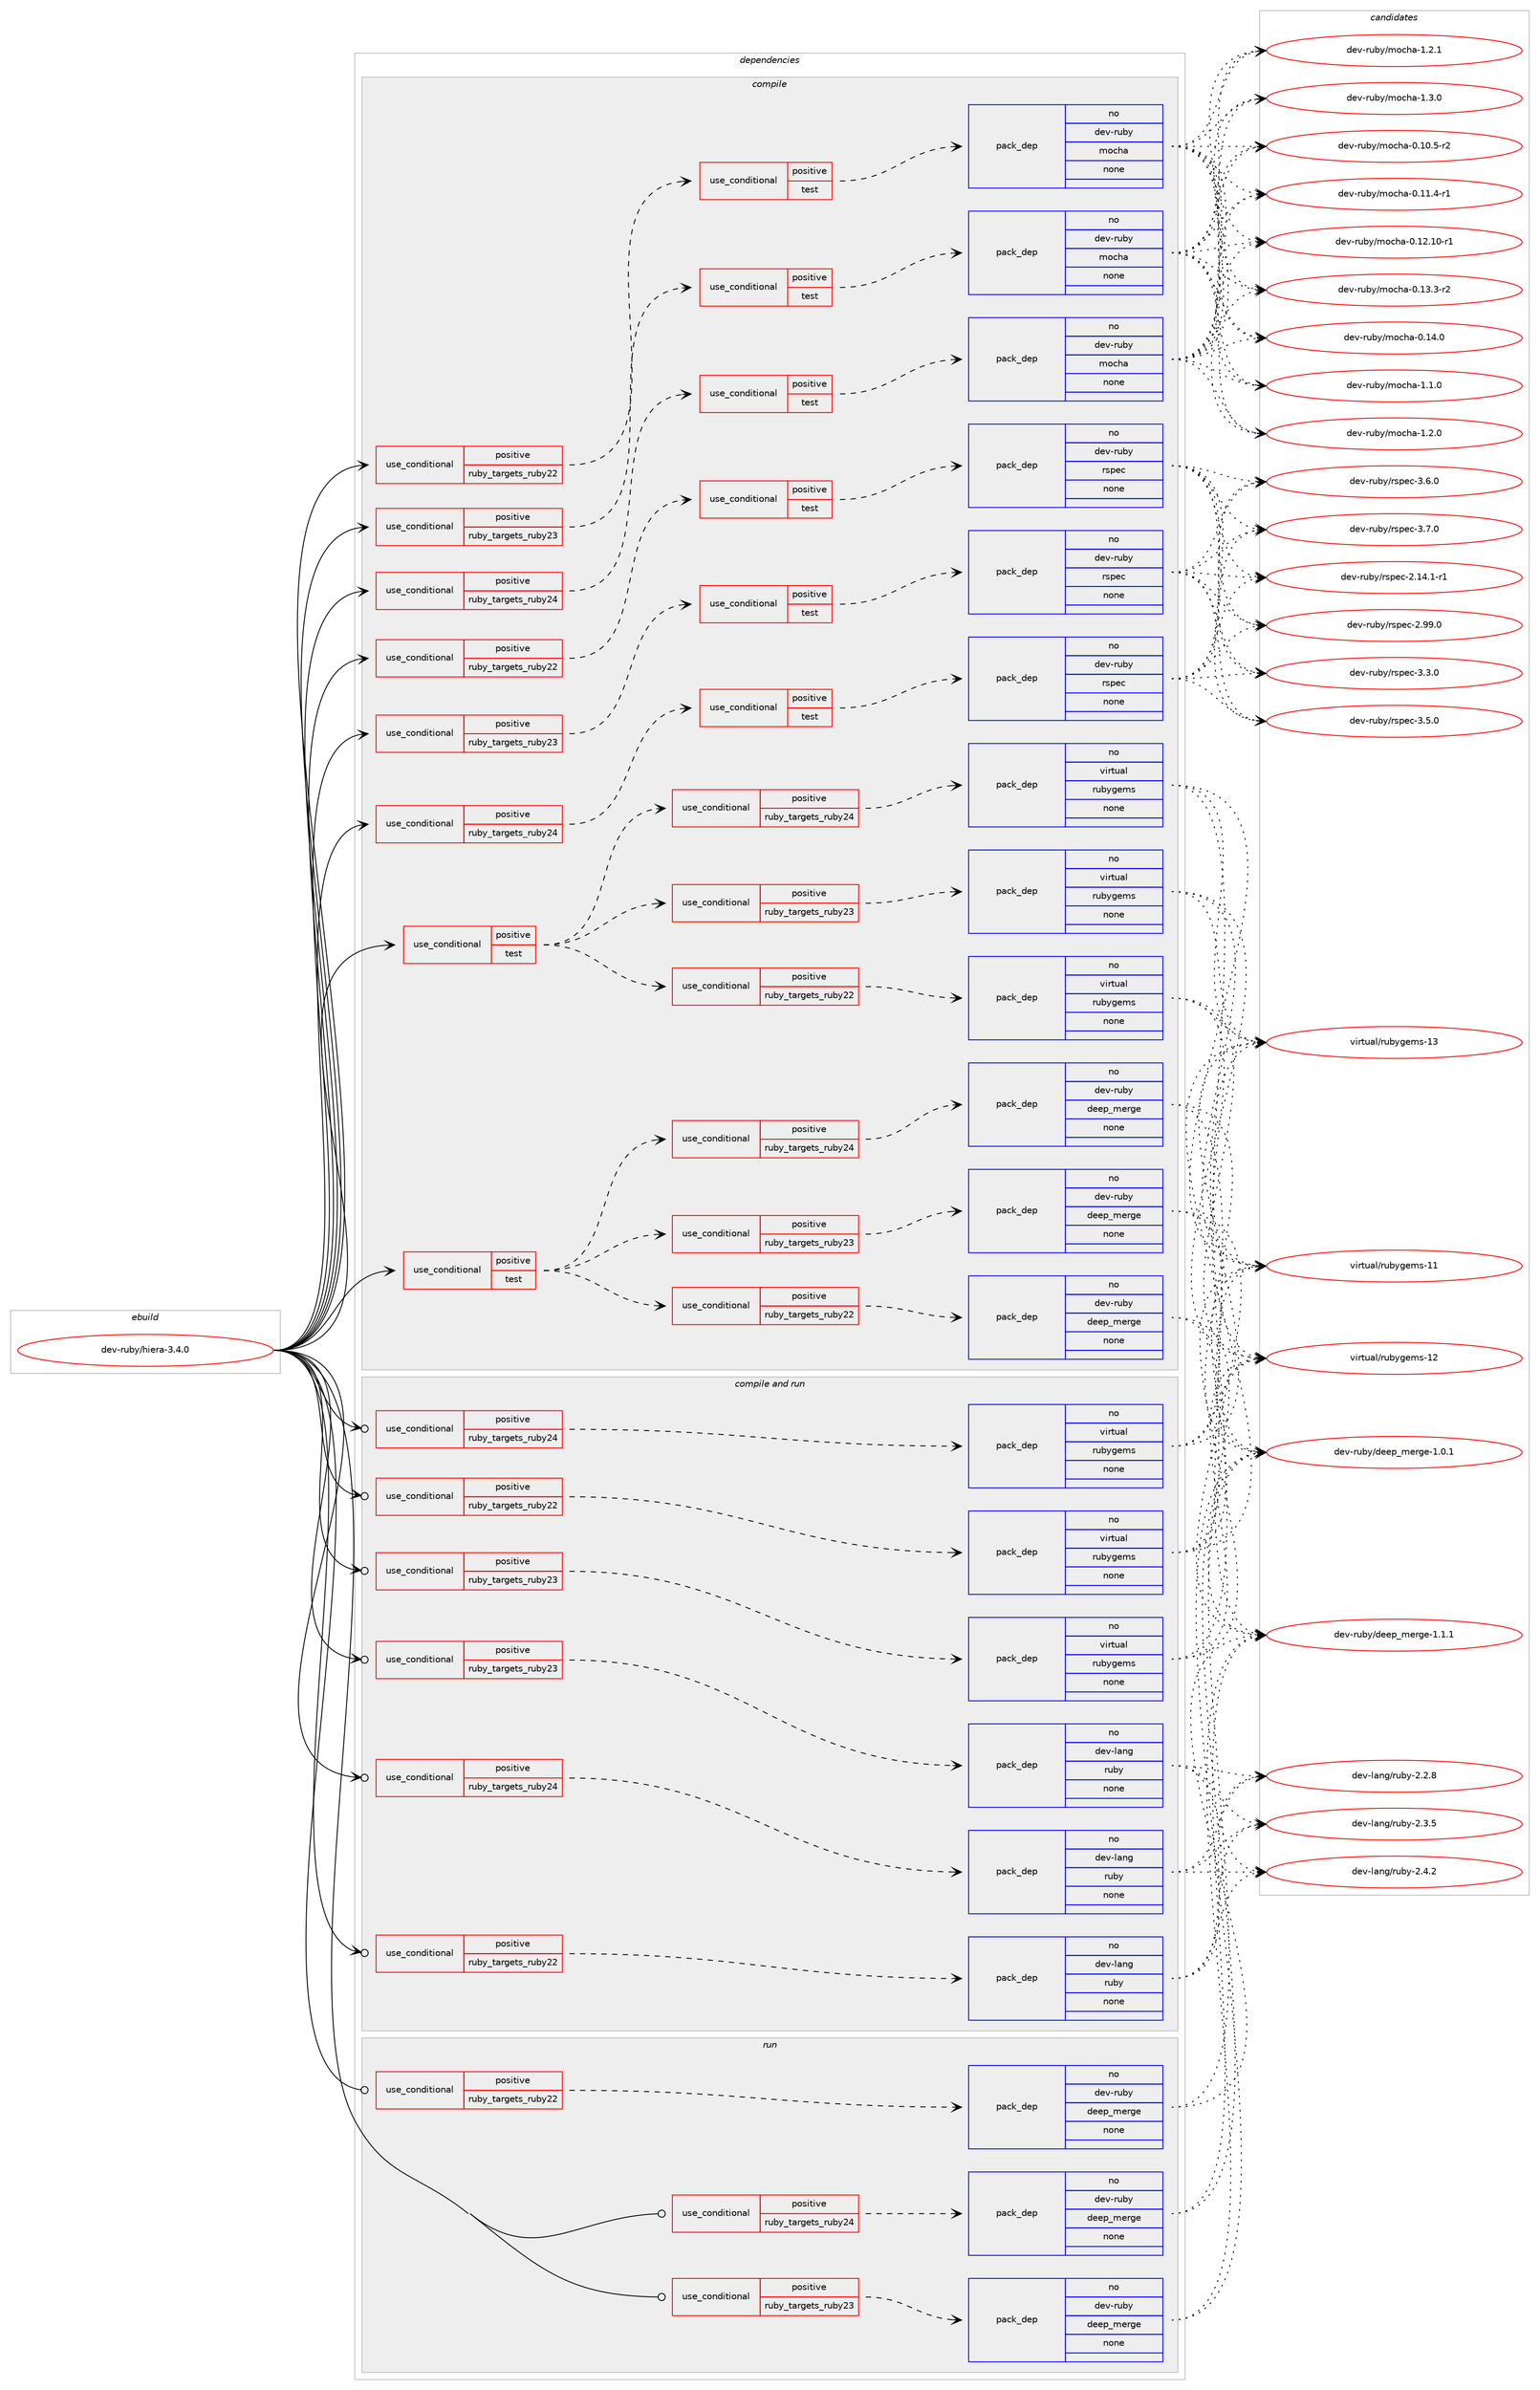 digraph prolog {

# *************
# Graph options
# *************

newrank=true;
concentrate=true;
compound=true;
graph [rankdir=LR,fontname=Helvetica,fontsize=10,ranksep=1.5];#, ranksep=2.5, nodesep=0.2];
edge  [arrowhead=vee];
node  [fontname=Helvetica,fontsize=10];

# **********
# The ebuild
# **********

subgraph cluster_leftcol {
color=gray;
rank=same;
label=<<i>ebuild</i>>;
id [label="dev-ruby/hiera-3.4.0", color=red, width=4, href="../dev-ruby/hiera-3.4.0.svg"];
}

# ****************
# The dependencies
# ****************

subgraph cluster_midcol {
color=gray;
label=<<i>dependencies</i>>;
subgraph cluster_compile {
fillcolor="#eeeeee";
style=filled;
label=<<i>compile</i>>;
subgraph cond58480 {
dependency241490 [label=<<TABLE BORDER="0" CELLBORDER="1" CELLSPACING="0" CELLPADDING="4"><TR><TD ROWSPAN="3" CELLPADDING="10">use_conditional</TD></TR><TR><TD>positive</TD></TR><TR><TD>ruby_targets_ruby22</TD></TR></TABLE>>, shape=none, color=red];
subgraph cond58481 {
dependency241491 [label=<<TABLE BORDER="0" CELLBORDER="1" CELLSPACING="0" CELLPADDING="4"><TR><TD ROWSPAN="3" CELLPADDING="10">use_conditional</TD></TR><TR><TD>positive</TD></TR><TR><TD>test</TD></TR></TABLE>>, shape=none, color=red];
subgraph pack178933 {
dependency241492 [label=<<TABLE BORDER="0" CELLBORDER="1" CELLSPACING="0" CELLPADDING="4" WIDTH="220"><TR><TD ROWSPAN="6" CELLPADDING="30">pack_dep</TD></TR><TR><TD WIDTH="110">no</TD></TR><TR><TD>dev-ruby</TD></TR><TR><TD>mocha</TD></TR><TR><TD>none</TD></TR><TR><TD></TD></TR></TABLE>>, shape=none, color=blue];
}
dependency241491:e -> dependency241492:w [weight=20,style="dashed",arrowhead="vee"];
}
dependency241490:e -> dependency241491:w [weight=20,style="dashed",arrowhead="vee"];
}
id:e -> dependency241490:w [weight=20,style="solid",arrowhead="vee"];
subgraph cond58482 {
dependency241493 [label=<<TABLE BORDER="0" CELLBORDER="1" CELLSPACING="0" CELLPADDING="4"><TR><TD ROWSPAN="3" CELLPADDING="10">use_conditional</TD></TR><TR><TD>positive</TD></TR><TR><TD>ruby_targets_ruby22</TD></TR></TABLE>>, shape=none, color=red];
subgraph cond58483 {
dependency241494 [label=<<TABLE BORDER="0" CELLBORDER="1" CELLSPACING="0" CELLPADDING="4"><TR><TD ROWSPAN="3" CELLPADDING="10">use_conditional</TD></TR><TR><TD>positive</TD></TR><TR><TD>test</TD></TR></TABLE>>, shape=none, color=red];
subgraph pack178934 {
dependency241495 [label=<<TABLE BORDER="0" CELLBORDER="1" CELLSPACING="0" CELLPADDING="4" WIDTH="220"><TR><TD ROWSPAN="6" CELLPADDING="30">pack_dep</TD></TR><TR><TD WIDTH="110">no</TD></TR><TR><TD>dev-ruby</TD></TR><TR><TD>rspec</TD></TR><TR><TD>none</TD></TR><TR><TD></TD></TR></TABLE>>, shape=none, color=blue];
}
dependency241494:e -> dependency241495:w [weight=20,style="dashed",arrowhead="vee"];
}
dependency241493:e -> dependency241494:w [weight=20,style="dashed",arrowhead="vee"];
}
id:e -> dependency241493:w [weight=20,style="solid",arrowhead="vee"];
subgraph cond58484 {
dependency241496 [label=<<TABLE BORDER="0" CELLBORDER="1" CELLSPACING="0" CELLPADDING="4"><TR><TD ROWSPAN="3" CELLPADDING="10">use_conditional</TD></TR><TR><TD>positive</TD></TR><TR><TD>ruby_targets_ruby23</TD></TR></TABLE>>, shape=none, color=red];
subgraph cond58485 {
dependency241497 [label=<<TABLE BORDER="0" CELLBORDER="1" CELLSPACING="0" CELLPADDING="4"><TR><TD ROWSPAN="3" CELLPADDING="10">use_conditional</TD></TR><TR><TD>positive</TD></TR><TR><TD>test</TD></TR></TABLE>>, shape=none, color=red];
subgraph pack178935 {
dependency241498 [label=<<TABLE BORDER="0" CELLBORDER="1" CELLSPACING="0" CELLPADDING="4" WIDTH="220"><TR><TD ROWSPAN="6" CELLPADDING="30">pack_dep</TD></TR><TR><TD WIDTH="110">no</TD></TR><TR><TD>dev-ruby</TD></TR><TR><TD>mocha</TD></TR><TR><TD>none</TD></TR><TR><TD></TD></TR></TABLE>>, shape=none, color=blue];
}
dependency241497:e -> dependency241498:w [weight=20,style="dashed",arrowhead="vee"];
}
dependency241496:e -> dependency241497:w [weight=20,style="dashed",arrowhead="vee"];
}
id:e -> dependency241496:w [weight=20,style="solid",arrowhead="vee"];
subgraph cond58486 {
dependency241499 [label=<<TABLE BORDER="0" CELLBORDER="1" CELLSPACING="0" CELLPADDING="4"><TR><TD ROWSPAN="3" CELLPADDING="10">use_conditional</TD></TR><TR><TD>positive</TD></TR><TR><TD>ruby_targets_ruby23</TD></TR></TABLE>>, shape=none, color=red];
subgraph cond58487 {
dependency241500 [label=<<TABLE BORDER="0" CELLBORDER="1" CELLSPACING="0" CELLPADDING="4"><TR><TD ROWSPAN="3" CELLPADDING="10">use_conditional</TD></TR><TR><TD>positive</TD></TR><TR><TD>test</TD></TR></TABLE>>, shape=none, color=red];
subgraph pack178936 {
dependency241501 [label=<<TABLE BORDER="0" CELLBORDER="1" CELLSPACING="0" CELLPADDING="4" WIDTH="220"><TR><TD ROWSPAN="6" CELLPADDING="30">pack_dep</TD></TR><TR><TD WIDTH="110">no</TD></TR><TR><TD>dev-ruby</TD></TR><TR><TD>rspec</TD></TR><TR><TD>none</TD></TR><TR><TD></TD></TR></TABLE>>, shape=none, color=blue];
}
dependency241500:e -> dependency241501:w [weight=20,style="dashed",arrowhead="vee"];
}
dependency241499:e -> dependency241500:w [weight=20,style="dashed",arrowhead="vee"];
}
id:e -> dependency241499:w [weight=20,style="solid",arrowhead="vee"];
subgraph cond58488 {
dependency241502 [label=<<TABLE BORDER="0" CELLBORDER="1" CELLSPACING="0" CELLPADDING="4"><TR><TD ROWSPAN="3" CELLPADDING="10">use_conditional</TD></TR><TR><TD>positive</TD></TR><TR><TD>ruby_targets_ruby24</TD></TR></TABLE>>, shape=none, color=red];
subgraph cond58489 {
dependency241503 [label=<<TABLE BORDER="0" CELLBORDER="1" CELLSPACING="0" CELLPADDING="4"><TR><TD ROWSPAN="3" CELLPADDING="10">use_conditional</TD></TR><TR><TD>positive</TD></TR><TR><TD>test</TD></TR></TABLE>>, shape=none, color=red];
subgraph pack178937 {
dependency241504 [label=<<TABLE BORDER="0" CELLBORDER="1" CELLSPACING="0" CELLPADDING="4" WIDTH="220"><TR><TD ROWSPAN="6" CELLPADDING="30">pack_dep</TD></TR><TR><TD WIDTH="110">no</TD></TR><TR><TD>dev-ruby</TD></TR><TR><TD>mocha</TD></TR><TR><TD>none</TD></TR><TR><TD></TD></TR></TABLE>>, shape=none, color=blue];
}
dependency241503:e -> dependency241504:w [weight=20,style="dashed",arrowhead="vee"];
}
dependency241502:e -> dependency241503:w [weight=20,style="dashed",arrowhead="vee"];
}
id:e -> dependency241502:w [weight=20,style="solid",arrowhead="vee"];
subgraph cond58490 {
dependency241505 [label=<<TABLE BORDER="0" CELLBORDER="1" CELLSPACING="0" CELLPADDING="4"><TR><TD ROWSPAN="3" CELLPADDING="10">use_conditional</TD></TR><TR><TD>positive</TD></TR><TR><TD>ruby_targets_ruby24</TD></TR></TABLE>>, shape=none, color=red];
subgraph cond58491 {
dependency241506 [label=<<TABLE BORDER="0" CELLBORDER="1" CELLSPACING="0" CELLPADDING="4"><TR><TD ROWSPAN="3" CELLPADDING="10">use_conditional</TD></TR><TR><TD>positive</TD></TR><TR><TD>test</TD></TR></TABLE>>, shape=none, color=red];
subgraph pack178938 {
dependency241507 [label=<<TABLE BORDER="0" CELLBORDER="1" CELLSPACING="0" CELLPADDING="4" WIDTH="220"><TR><TD ROWSPAN="6" CELLPADDING="30">pack_dep</TD></TR><TR><TD WIDTH="110">no</TD></TR><TR><TD>dev-ruby</TD></TR><TR><TD>rspec</TD></TR><TR><TD>none</TD></TR><TR><TD></TD></TR></TABLE>>, shape=none, color=blue];
}
dependency241506:e -> dependency241507:w [weight=20,style="dashed",arrowhead="vee"];
}
dependency241505:e -> dependency241506:w [weight=20,style="dashed",arrowhead="vee"];
}
id:e -> dependency241505:w [weight=20,style="solid",arrowhead="vee"];
subgraph cond58492 {
dependency241508 [label=<<TABLE BORDER="0" CELLBORDER="1" CELLSPACING="0" CELLPADDING="4"><TR><TD ROWSPAN="3" CELLPADDING="10">use_conditional</TD></TR><TR><TD>positive</TD></TR><TR><TD>test</TD></TR></TABLE>>, shape=none, color=red];
subgraph cond58493 {
dependency241509 [label=<<TABLE BORDER="0" CELLBORDER="1" CELLSPACING="0" CELLPADDING="4"><TR><TD ROWSPAN="3" CELLPADDING="10">use_conditional</TD></TR><TR><TD>positive</TD></TR><TR><TD>ruby_targets_ruby22</TD></TR></TABLE>>, shape=none, color=red];
subgraph pack178939 {
dependency241510 [label=<<TABLE BORDER="0" CELLBORDER="1" CELLSPACING="0" CELLPADDING="4" WIDTH="220"><TR><TD ROWSPAN="6" CELLPADDING="30">pack_dep</TD></TR><TR><TD WIDTH="110">no</TD></TR><TR><TD>dev-ruby</TD></TR><TR><TD>deep_merge</TD></TR><TR><TD>none</TD></TR><TR><TD></TD></TR></TABLE>>, shape=none, color=blue];
}
dependency241509:e -> dependency241510:w [weight=20,style="dashed",arrowhead="vee"];
}
dependency241508:e -> dependency241509:w [weight=20,style="dashed",arrowhead="vee"];
subgraph cond58494 {
dependency241511 [label=<<TABLE BORDER="0" CELLBORDER="1" CELLSPACING="0" CELLPADDING="4"><TR><TD ROWSPAN="3" CELLPADDING="10">use_conditional</TD></TR><TR><TD>positive</TD></TR><TR><TD>ruby_targets_ruby23</TD></TR></TABLE>>, shape=none, color=red];
subgraph pack178940 {
dependency241512 [label=<<TABLE BORDER="0" CELLBORDER="1" CELLSPACING="0" CELLPADDING="4" WIDTH="220"><TR><TD ROWSPAN="6" CELLPADDING="30">pack_dep</TD></TR><TR><TD WIDTH="110">no</TD></TR><TR><TD>dev-ruby</TD></TR><TR><TD>deep_merge</TD></TR><TR><TD>none</TD></TR><TR><TD></TD></TR></TABLE>>, shape=none, color=blue];
}
dependency241511:e -> dependency241512:w [weight=20,style="dashed",arrowhead="vee"];
}
dependency241508:e -> dependency241511:w [weight=20,style="dashed",arrowhead="vee"];
subgraph cond58495 {
dependency241513 [label=<<TABLE BORDER="0" CELLBORDER="1" CELLSPACING="0" CELLPADDING="4"><TR><TD ROWSPAN="3" CELLPADDING="10">use_conditional</TD></TR><TR><TD>positive</TD></TR><TR><TD>ruby_targets_ruby24</TD></TR></TABLE>>, shape=none, color=red];
subgraph pack178941 {
dependency241514 [label=<<TABLE BORDER="0" CELLBORDER="1" CELLSPACING="0" CELLPADDING="4" WIDTH="220"><TR><TD ROWSPAN="6" CELLPADDING="30">pack_dep</TD></TR><TR><TD WIDTH="110">no</TD></TR><TR><TD>dev-ruby</TD></TR><TR><TD>deep_merge</TD></TR><TR><TD>none</TD></TR><TR><TD></TD></TR></TABLE>>, shape=none, color=blue];
}
dependency241513:e -> dependency241514:w [weight=20,style="dashed",arrowhead="vee"];
}
dependency241508:e -> dependency241513:w [weight=20,style="dashed",arrowhead="vee"];
}
id:e -> dependency241508:w [weight=20,style="solid",arrowhead="vee"];
subgraph cond58496 {
dependency241515 [label=<<TABLE BORDER="0" CELLBORDER="1" CELLSPACING="0" CELLPADDING="4"><TR><TD ROWSPAN="3" CELLPADDING="10">use_conditional</TD></TR><TR><TD>positive</TD></TR><TR><TD>test</TD></TR></TABLE>>, shape=none, color=red];
subgraph cond58497 {
dependency241516 [label=<<TABLE BORDER="0" CELLBORDER="1" CELLSPACING="0" CELLPADDING="4"><TR><TD ROWSPAN="3" CELLPADDING="10">use_conditional</TD></TR><TR><TD>positive</TD></TR><TR><TD>ruby_targets_ruby22</TD></TR></TABLE>>, shape=none, color=red];
subgraph pack178942 {
dependency241517 [label=<<TABLE BORDER="0" CELLBORDER="1" CELLSPACING="0" CELLPADDING="4" WIDTH="220"><TR><TD ROWSPAN="6" CELLPADDING="30">pack_dep</TD></TR><TR><TD WIDTH="110">no</TD></TR><TR><TD>virtual</TD></TR><TR><TD>rubygems</TD></TR><TR><TD>none</TD></TR><TR><TD></TD></TR></TABLE>>, shape=none, color=blue];
}
dependency241516:e -> dependency241517:w [weight=20,style="dashed",arrowhead="vee"];
}
dependency241515:e -> dependency241516:w [weight=20,style="dashed",arrowhead="vee"];
subgraph cond58498 {
dependency241518 [label=<<TABLE BORDER="0" CELLBORDER="1" CELLSPACING="0" CELLPADDING="4"><TR><TD ROWSPAN="3" CELLPADDING="10">use_conditional</TD></TR><TR><TD>positive</TD></TR><TR><TD>ruby_targets_ruby23</TD></TR></TABLE>>, shape=none, color=red];
subgraph pack178943 {
dependency241519 [label=<<TABLE BORDER="0" CELLBORDER="1" CELLSPACING="0" CELLPADDING="4" WIDTH="220"><TR><TD ROWSPAN="6" CELLPADDING="30">pack_dep</TD></TR><TR><TD WIDTH="110">no</TD></TR><TR><TD>virtual</TD></TR><TR><TD>rubygems</TD></TR><TR><TD>none</TD></TR><TR><TD></TD></TR></TABLE>>, shape=none, color=blue];
}
dependency241518:e -> dependency241519:w [weight=20,style="dashed",arrowhead="vee"];
}
dependency241515:e -> dependency241518:w [weight=20,style="dashed",arrowhead="vee"];
subgraph cond58499 {
dependency241520 [label=<<TABLE BORDER="0" CELLBORDER="1" CELLSPACING="0" CELLPADDING="4"><TR><TD ROWSPAN="3" CELLPADDING="10">use_conditional</TD></TR><TR><TD>positive</TD></TR><TR><TD>ruby_targets_ruby24</TD></TR></TABLE>>, shape=none, color=red];
subgraph pack178944 {
dependency241521 [label=<<TABLE BORDER="0" CELLBORDER="1" CELLSPACING="0" CELLPADDING="4" WIDTH="220"><TR><TD ROWSPAN="6" CELLPADDING="30">pack_dep</TD></TR><TR><TD WIDTH="110">no</TD></TR><TR><TD>virtual</TD></TR><TR><TD>rubygems</TD></TR><TR><TD>none</TD></TR><TR><TD></TD></TR></TABLE>>, shape=none, color=blue];
}
dependency241520:e -> dependency241521:w [weight=20,style="dashed",arrowhead="vee"];
}
dependency241515:e -> dependency241520:w [weight=20,style="dashed",arrowhead="vee"];
}
id:e -> dependency241515:w [weight=20,style="solid",arrowhead="vee"];
}
subgraph cluster_compileandrun {
fillcolor="#eeeeee";
style=filled;
label=<<i>compile and run</i>>;
subgraph cond58500 {
dependency241522 [label=<<TABLE BORDER="0" CELLBORDER="1" CELLSPACING="0" CELLPADDING="4"><TR><TD ROWSPAN="3" CELLPADDING="10">use_conditional</TD></TR><TR><TD>positive</TD></TR><TR><TD>ruby_targets_ruby22</TD></TR></TABLE>>, shape=none, color=red];
subgraph pack178945 {
dependency241523 [label=<<TABLE BORDER="0" CELLBORDER="1" CELLSPACING="0" CELLPADDING="4" WIDTH="220"><TR><TD ROWSPAN="6" CELLPADDING="30">pack_dep</TD></TR><TR><TD WIDTH="110">no</TD></TR><TR><TD>dev-lang</TD></TR><TR><TD>ruby</TD></TR><TR><TD>none</TD></TR><TR><TD></TD></TR></TABLE>>, shape=none, color=blue];
}
dependency241522:e -> dependency241523:w [weight=20,style="dashed",arrowhead="vee"];
}
id:e -> dependency241522:w [weight=20,style="solid",arrowhead="odotvee"];
subgraph cond58501 {
dependency241524 [label=<<TABLE BORDER="0" CELLBORDER="1" CELLSPACING="0" CELLPADDING="4"><TR><TD ROWSPAN="3" CELLPADDING="10">use_conditional</TD></TR><TR><TD>positive</TD></TR><TR><TD>ruby_targets_ruby22</TD></TR></TABLE>>, shape=none, color=red];
subgraph pack178946 {
dependency241525 [label=<<TABLE BORDER="0" CELLBORDER="1" CELLSPACING="0" CELLPADDING="4" WIDTH="220"><TR><TD ROWSPAN="6" CELLPADDING="30">pack_dep</TD></TR><TR><TD WIDTH="110">no</TD></TR><TR><TD>virtual</TD></TR><TR><TD>rubygems</TD></TR><TR><TD>none</TD></TR><TR><TD></TD></TR></TABLE>>, shape=none, color=blue];
}
dependency241524:e -> dependency241525:w [weight=20,style="dashed",arrowhead="vee"];
}
id:e -> dependency241524:w [weight=20,style="solid",arrowhead="odotvee"];
subgraph cond58502 {
dependency241526 [label=<<TABLE BORDER="0" CELLBORDER="1" CELLSPACING="0" CELLPADDING="4"><TR><TD ROWSPAN="3" CELLPADDING="10">use_conditional</TD></TR><TR><TD>positive</TD></TR><TR><TD>ruby_targets_ruby23</TD></TR></TABLE>>, shape=none, color=red];
subgraph pack178947 {
dependency241527 [label=<<TABLE BORDER="0" CELLBORDER="1" CELLSPACING="0" CELLPADDING="4" WIDTH="220"><TR><TD ROWSPAN="6" CELLPADDING="30">pack_dep</TD></TR><TR><TD WIDTH="110">no</TD></TR><TR><TD>dev-lang</TD></TR><TR><TD>ruby</TD></TR><TR><TD>none</TD></TR><TR><TD></TD></TR></TABLE>>, shape=none, color=blue];
}
dependency241526:e -> dependency241527:w [weight=20,style="dashed",arrowhead="vee"];
}
id:e -> dependency241526:w [weight=20,style="solid",arrowhead="odotvee"];
subgraph cond58503 {
dependency241528 [label=<<TABLE BORDER="0" CELLBORDER="1" CELLSPACING="0" CELLPADDING="4"><TR><TD ROWSPAN="3" CELLPADDING="10">use_conditional</TD></TR><TR><TD>positive</TD></TR><TR><TD>ruby_targets_ruby23</TD></TR></TABLE>>, shape=none, color=red];
subgraph pack178948 {
dependency241529 [label=<<TABLE BORDER="0" CELLBORDER="1" CELLSPACING="0" CELLPADDING="4" WIDTH="220"><TR><TD ROWSPAN="6" CELLPADDING="30">pack_dep</TD></TR><TR><TD WIDTH="110">no</TD></TR><TR><TD>virtual</TD></TR><TR><TD>rubygems</TD></TR><TR><TD>none</TD></TR><TR><TD></TD></TR></TABLE>>, shape=none, color=blue];
}
dependency241528:e -> dependency241529:w [weight=20,style="dashed",arrowhead="vee"];
}
id:e -> dependency241528:w [weight=20,style="solid",arrowhead="odotvee"];
subgraph cond58504 {
dependency241530 [label=<<TABLE BORDER="0" CELLBORDER="1" CELLSPACING="0" CELLPADDING="4"><TR><TD ROWSPAN="3" CELLPADDING="10">use_conditional</TD></TR><TR><TD>positive</TD></TR><TR><TD>ruby_targets_ruby24</TD></TR></TABLE>>, shape=none, color=red];
subgraph pack178949 {
dependency241531 [label=<<TABLE BORDER="0" CELLBORDER="1" CELLSPACING="0" CELLPADDING="4" WIDTH="220"><TR><TD ROWSPAN="6" CELLPADDING="30">pack_dep</TD></TR><TR><TD WIDTH="110">no</TD></TR><TR><TD>dev-lang</TD></TR><TR><TD>ruby</TD></TR><TR><TD>none</TD></TR><TR><TD></TD></TR></TABLE>>, shape=none, color=blue];
}
dependency241530:e -> dependency241531:w [weight=20,style="dashed",arrowhead="vee"];
}
id:e -> dependency241530:w [weight=20,style="solid",arrowhead="odotvee"];
subgraph cond58505 {
dependency241532 [label=<<TABLE BORDER="0" CELLBORDER="1" CELLSPACING="0" CELLPADDING="4"><TR><TD ROWSPAN="3" CELLPADDING="10">use_conditional</TD></TR><TR><TD>positive</TD></TR><TR><TD>ruby_targets_ruby24</TD></TR></TABLE>>, shape=none, color=red];
subgraph pack178950 {
dependency241533 [label=<<TABLE BORDER="0" CELLBORDER="1" CELLSPACING="0" CELLPADDING="4" WIDTH="220"><TR><TD ROWSPAN="6" CELLPADDING="30">pack_dep</TD></TR><TR><TD WIDTH="110">no</TD></TR><TR><TD>virtual</TD></TR><TR><TD>rubygems</TD></TR><TR><TD>none</TD></TR><TR><TD></TD></TR></TABLE>>, shape=none, color=blue];
}
dependency241532:e -> dependency241533:w [weight=20,style="dashed",arrowhead="vee"];
}
id:e -> dependency241532:w [weight=20,style="solid",arrowhead="odotvee"];
}
subgraph cluster_run {
fillcolor="#eeeeee";
style=filled;
label=<<i>run</i>>;
subgraph cond58506 {
dependency241534 [label=<<TABLE BORDER="0" CELLBORDER="1" CELLSPACING="0" CELLPADDING="4"><TR><TD ROWSPAN="3" CELLPADDING="10">use_conditional</TD></TR><TR><TD>positive</TD></TR><TR><TD>ruby_targets_ruby22</TD></TR></TABLE>>, shape=none, color=red];
subgraph pack178951 {
dependency241535 [label=<<TABLE BORDER="0" CELLBORDER="1" CELLSPACING="0" CELLPADDING="4" WIDTH="220"><TR><TD ROWSPAN="6" CELLPADDING="30">pack_dep</TD></TR><TR><TD WIDTH="110">no</TD></TR><TR><TD>dev-ruby</TD></TR><TR><TD>deep_merge</TD></TR><TR><TD>none</TD></TR><TR><TD></TD></TR></TABLE>>, shape=none, color=blue];
}
dependency241534:e -> dependency241535:w [weight=20,style="dashed",arrowhead="vee"];
}
id:e -> dependency241534:w [weight=20,style="solid",arrowhead="odot"];
subgraph cond58507 {
dependency241536 [label=<<TABLE BORDER="0" CELLBORDER="1" CELLSPACING="0" CELLPADDING="4"><TR><TD ROWSPAN="3" CELLPADDING="10">use_conditional</TD></TR><TR><TD>positive</TD></TR><TR><TD>ruby_targets_ruby23</TD></TR></TABLE>>, shape=none, color=red];
subgraph pack178952 {
dependency241537 [label=<<TABLE BORDER="0" CELLBORDER="1" CELLSPACING="0" CELLPADDING="4" WIDTH="220"><TR><TD ROWSPAN="6" CELLPADDING="30">pack_dep</TD></TR><TR><TD WIDTH="110">no</TD></TR><TR><TD>dev-ruby</TD></TR><TR><TD>deep_merge</TD></TR><TR><TD>none</TD></TR><TR><TD></TD></TR></TABLE>>, shape=none, color=blue];
}
dependency241536:e -> dependency241537:w [weight=20,style="dashed",arrowhead="vee"];
}
id:e -> dependency241536:w [weight=20,style="solid",arrowhead="odot"];
subgraph cond58508 {
dependency241538 [label=<<TABLE BORDER="0" CELLBORDER="1" CELLSPACING="0" CELLPADDING="4"><TR><TD ROWSPAN="3" CELLPADDING="10">use_conditional</TD></TR><TR><TD>positive</TD></TR><TR><TD>ruby_targets_ruby24</TD></TR></TABLE>>, shape=none, color=red];
subgraph pack178953 {
dependency241539 [label=<<TABLE BORDER="0" CELLBORDER="1" CELLSPACING="0" CELLPADDING="4" WIDTH="220"><TR><TD ROWSPAN="6" CELLPADDING="30">pack_dep</TD></TR><TR><TD WIDTH="110">no</TD></TR><TR><TD>dev-ruby</TD></TR><TR><TD>deep_merge</TD></TR><TR><TD>none</TD></TR><TR><TD></TD></TR></TABLE>>, shape=none, color=blue];
}
dependency241538:e -> dependency241539:w [weight=20,style="dashed",arrowhead="vee"];
}
id:e -> dependency241538:w [weight=20,style="solid",arrowhead="odot"];
}
}

# **************
# The candidates
# **************

subgraph cluster_choices {
rank=same;
color=gray;
label=<<i>candidates</i>>;

subgraph choice178933 {
color=black;
nodesep=1;
choice1001011184511411798121471091119910497454846494846534511450 [label="dev-ruby/mocha-0.10.5-r2", color=red, width=4,href="../dev-ruby/mocha-0.10.5-r2.svg"];
choice1001011184511411798121471091119910497454846494946524511449 [label="dev-ruby/mocha-0.11.4-r1", color=red, width=4,href="../dev-ruby/mocha-0.11.4-r1.svg"];
choice100101118451141179812147109111991049745484649504649484511449 [label="dev-ruby/mocha-0.12.10-r1", color=red, width=4,href="../dev-ruby/mocha-0.12.10-r1.svg"];
choice1001011184511411798121471091119910497454846495146514511450 [label="dev-ruby/mocha-0.13.3-r2", color=red, width=4,href="../dev-ruby/mocha-0.13.3-r2.svg"];
choice100101118451141179812147109111991049745484649524648 [label="dev-ruby/mocha-0.14.0", color=red, width=4,href="../dev-ruby/mocha-0.14.0.svg"];
choice1001011184511411798121471091119910497454946494648 [label="dev-ruby/mocha-1.1.0", color=red, width=4,href="../dev-ruby/mocha-1.1.0.svg"];
choice1001011184511411798121471091119910497454946504648 [label="dev-ruby/mocha-1.2.0", color=red, width=4,href="../dev-ruby/mocha-1.2.0.svg"];
choice1001011184511411798121471091119910497454946504649 [label="dev-ruby/mocha-1.2.1", color=red, width=4,href="../dev-ruby/mocha-1.2.1.svg"];
choice1001011184511411798121471091119910497454946514648 [label="dev-ruby/mocha-1.3.0", color=red, width=4,href="../dev-ruby/mocha-1.3.0.svg"];
dependency241492:e -> choice1001011184511411798121471091119910497454846494846534511450:w [style=dotted,weight="100"];
dependency241492:e -> choice1001011184511411798121471091119910497454846494946524511449:w [style=dotted,weight="100"];
dependency241492:e -> choice100101118451141179812147109111991049745484649504649484511449:w [style=dotted,weight="100"];
dependency241492:e -> choice1001011184511411798121471091119910497454846495146514511450:w [style=dotted,weight="100"];
dependency241492:e -> choice100101118451141179812147109111991049745484649524648:w [style=dotted,weight="100"];
dependency241492:e -> choice1001011184511411798121471091119910497454946494648:w [style=dotted,weight="100"];
dependency241492:e -> choice1001011184511411798121471091119910497454946504648:w [style=dotted,weight="100"];
dependency241492:e -> choice1001011184511411798121471091119910497454946504649:w [style=dotted,weight="100"];
dependency241492:e -> choice1001011184511411798121471091119910497454946514648:w [style=dotted,weight="100"];
}
subgraph choice178934 {
color=black;
nodesep=1;
choice10010111845114117981214711411511210199455046495246494511449 [label="dev-ruby/rspec-2.14.1-r1", color=red, width=4,href="../dev-ruby/rspec-2.14.1-r1.svg"];
choice1001011184511411798121471141151121019945504657574648 [label="dev-ruby/rspec-2.99.0", color=red, width=4,href="../dev-ruby/rspec-2.99.0.svg"];
choice10010111845114117981214711411511210199455146514648 [label="dev-ruby/rspec-3.3.0", color=red, width=4,href="../dev-ruby/rspec-3.3.0.svg"];
choice10010111845114117981214711411511210199455146534648 [label="dev-ruby/rspec-3.5.0", color=red, width=4,href="../dev-ruby/rspec-3.5.0.svg"];
choice10010111845114117981214711411511210199455146544648 [label="dev-ruby/rspec-3.6.0", color=red, width=4,href="../dev-ruby/rspec-3.6.0.svg"];
choice10010111845114117981214711411511210199455146554648 [label="dev-ruby/rspec-3.7.0", color=red, width=4,href="../dev-ruby/rspec-3.7.0.svg"];
dependency241495:e -> choice10010111845114117981214711411511210199455046495246494511449:w [style=dotted,weight="100"];
dependency241495:e -> choice1001011184511411798121471141151121019945504657574648:w [style=dotted,weight="100"];
dependency241495:e -> choice10010111845114117981214711411511210199455146514648:w [style=dotted,weight="100"];
dependency241495:e -> choice10010111845114117981214711411511210199455146534648:w [style=dotted,weight="100"];
dependency241495:e -> choice10010111845114117981214711411511210199455146544648:w [style=dotted,weight="100"];
dependency241495:e -> choice10010111845114117981214711411511210199455146554648:w [style=dotted,weight="100"];
}
subgraph choice178935 {
color=black;
nodesep=1;
choice1001011184511411798121471091119910497454846494846534511450 [label="dev-ruby/mocha-0.10.5-r2", color=red, width=4,href="../dev-ruby/mocha-0.10.5-r2.svg"];
choice1001011184511411798121471091119910497454846494946524511449 [label="dev-ruby/mocha-0.11.4-r1", color=red, width=4,href="../dev-ruby/mocha-0.11.4-r1.svg"];
choice100101118451141179812147109111991049745484649504649484511449 [label="dev-ruby/mocha-0.12.10-r1", color=red, width=4,href="../dev-ruby/mocha-0.12.10-r1.svg"];
choice1001011184511411798121471091119910497454846495146514511450 [label="dev-ruby/mocha-0.13.3-r2", color=red, width=4,href="../dev-ruby/mocha-0.13.3-r2.svg"];
choice100101118451141179812147109111991049745484649524648 [label="dev-ruby/mocha-0.14.0", color=red, width=4,href="../dev-ruby/mocha-0.14.0.svg"];
choice1001011184511411798121471091119910497454946494648 [label="dev-ruby/mocha-1.1.0", color=red, width=4,href="../dev-ruby/mocha-1.1.0.svg"];
choice1001011184511411798121471091119910497454946504648 [label="dev-ruby/mocha-1.2.0", color=red, width=4,href="../dev-ruby/mocha-1.2.0.svg"];
choice1001011184511411798121471091119910497454946504649 [label="dev-ruby/mocha-1.2.1", color=red, width=4,href="../dev-ruby/mocha-1.2.1.svg"];
choice1001011184511411798121471091119910497454946514648 [label="dev-ruby/mocha-1.3.0", color=red, width=4,href="../dev-ruby/mocha-1.3.0.svg"];
dependency241498:e -> choice1001011184511411798121471091119910497454846494846534511450:w [style=dotted,weight="100"];
dependency241498:e -> choice1001011184511411798121471091119910497454846494946524511449:w [style=dotted,weight="100"];
dependency241498:e -> choice100101118451141179812147109111991049745484649504649484511449:w [style=dotted,weight="100"];
dependency241498:e -> choice1001011184511411798121471091119910497454846495146514511450:w [style=dotted,weight="100"];
dependency241498:e -> choice100101118451141179812147109111991049745484649524648:w [style=dotted,weight="100"];
dependency241498:e -> choice1001011184511411798121471091119910497454946494648:w [style=dotted,weight="100"];
dependency241498:e -> choice1001011184511411798121471091119910497454946504648:w [style=dotted,weight="100"];
dependency241498:e -> choice1001011184511411798121471091119910497454946504649:w [style=dotted,weight="100"];
dependency241498:e -> choice1001011184511411798121471091119910497454946514648:w [style=dotted,weight="100"];
}
subgraph choice178936 {
color=black;
nodesep=1;
choice10010111845114117981214711411511210199455046495246494511449 [label="dev-ruby/rspec-2.14.1-r1", color=red, width=4,href="../dev-ruby/rspec-2.14.1-r1.svg"];
choice1001011184511411798121471141151121019945504657574648 [label="dev-ruby/rspec-2.99.0", color=red, width=4,href="../dev-ruby/rspec-2.99.0.svg"];
choice10010111845114117981214711411511210199455146514648 [label="dev-ruby/rspec-3.3.0", color=red, width=4,href="../dev-ruby/rspec-3.3.0.svg"];
choice10010111845114117981214711411511210199455146534648 [label="dev-ruby/rspec-3.5.0", color=red, width=4,href="../dev-ruby/rspec-3.5.0.svg"];
choice10010111845114117981214711411511210199455146544648 [label="dev-ruby/rspec-3.6.0", color=red, width=4,href="../dev-ruby/rspec-3.6.0.svg"];
choice10010111845114117981214711411511210199455146554648 [label="dev-ruby/rspec-3.7.0", color=red, width=4,href="../dev-ruby/rspec-3.7.0.svg"];
dependency241501:e -> choice10010111845114117981214711411511210199455046495246494511449:w [style=dotted,weight="100"];
dependency241501:e -> choice1001011184511411798121471141151121019945504657574648:w [style=dotted,weight="100"];
dependency241501:e -> choice10010111845114117981214711411511210199455146514648:w [style=dotted,weight="100"];
dependency241501:e -> choice10010111845114117981214711411511210199455146534648:w [style=dotted,weight="100"];
dependency241501:e -> choice10010111845114117981214711411511210199455146544648:w [style=dotted,weight="100"];
dependency241501:e -> choice10010111845114117981214711411511210199455146554648:w [style=dotted,weight="100"];
}
subgraph choice178937 {
color=black;
nodesep=1;
choice1001011184511411798121471091119910497454846494846534511450 [label="dev-ruby/mocha-0.10.5-r2", color=red, width=4,href="../dev-ruby/mocha-0.10.5-r2.svg"];
choice1001011184511411798121471091119910497454846494946524511449 [label="dev-ruby/mocha-0.11.4-r1", color=red, width=4,href="../dev-ruby/mocha-0.11.4-r1.svg"];
choice100101118451141179812147109111991049745484649504649484511449 [label="dev-ruby/mocha-0.12.10-r1", color=red, width=4,href="../dev-ruby/mocha-0.12.10-r1.svg"];
choice1001011184511411798121471091119910497454846495146514511450 [label="dev-ruby/mocha-0.13.3-r2", color=red, width=4,href="../dev-ruby/mocha-0.13.3-r2.svg"];
choice100101118451141179812147109111991049745484649524648 [label="dev-ruby/mocha-0.14.0", color=red, width=4,href="../dev-ruby/mocha-0.14.0.svg"];
choice1001011184511411798121471091119910497454946494648 [label="dev-ruby/mocha-1.1.0", color=red, width=4,href="../dev-ruby/mocha-1.1.0.svg"];
choice1001011184511411798121471091119910497454946504648 [label="dev-ruby/mocha-1.2.0", color=red, width=4,href="../dev-ruby/mocha-1.2.0.svg"];
choice1001011184511411798121471091119910497454946504649 [label="dev-ruby/mocha-1.2.1", color=red, width=4,href="../dev-ruby/mocha-1.2.1.svg"];
choice1001011184511411798121471091119910497454946514648 [label="dev-ruby/mocha-1.3.0", color=red, width=4,href="../dev-ruby/mocha-1.3.0.svg"];
dependency241504:e -> choice1001011184511411798121471091119910497454846494846534511450:w [style=dotted,weight="100"];
dependency241504:e -> choice1001011184511411798121471091119910497454846494946524511449:w [style=dotted,weight="100"];
dependency241504:e -> choice100101118451141179812147109111991049745484649504649484511449:w [style=dotted,weight="100"];
dependency241504:e -> choice1001011184511411798121471091119910497454846495146514511450:w [style=dotted,weight="100"];
dependency241504:e -> choice100101118451141179812147109111991049745484649524648:w [style=dotted,weight="100"];
dependency241504:e -> choice1001011184511411798121471091119910497454946494648:w [style=dotted,weight="100"];
dependency241504:e -> choice1001011184511411798121471091119910497454946504648:w [style=dotted,weight="100"];
dependency241504:e -> choice1001011184511411798121471091119910497454946504649:w [style=dotted,weight="100"];
dependency241504:e -> choice1001011184511411798121471091119910497454946514648:w [style=dotted,weight="100"];
}
subgraph choice178938 {
color=black;
nodesep=1;
choice10010111845114117981214711411511210199455046495246494511449 [label="dev-ruby/rspec-2.14.1-r1", color=red, width=4,href="../dev-ruby/rspec-2.14.1-r1.svg"];
choice1001011184511411798121471141151121019945504657574648 [label="dev-ruby/rspec-2.99.0", color=red, width=4,href="../dev-ruby/rspec-2.99.0.svg"];
choice10010111845114117981214711411511210199455146514648 [label="dev-ruby/rspec-3.3.0", color=red, width=4,href="../dev-ruby/rspec-3.3.0.svg"];
choice10010111845114117981214711411511210199455146534648 [label="dev-ruby/rspec-3.5.0", color=red, width=4,href="../dev-ruby/rspec-3.5.0.svg"];
choice10010111845114117981214711411511210199455146544648 [label="dev-ruby/rspec-3.6.0", color=red, width=4,href="../dev-ruby/rspec-3.6.0.svg"];
choice10010111845114117981214711411511210199455146554648 [label="dev-ruby/rspec-3.7.0", color=red, width=4,href="../dev-ruby/rspec-3.7.0.svg"];
dependency241507:e -> choice10010111845114117981214711411511210199455046495246494511449:w [style=dotted,weight="100"];
dependency241507:e -> choice1001011184511411798121471141151121019945504657574648:w [style=dotted,weight="100"];
dependency241507:e -> choice10010111845114117981214711411511210199455146514648:w [style=dotted,weight="100"];
dependency241507:e -> choice10010111845114117981214711411511210199455146534648:w [style=dotted,weight="100"];
dependency241507:e -> choice10010111845114117981214711411511210199455146544648:w [style=dotted,weight="100"];
dependency241507:e -> choice10010111845114117981214711411511210199455146554648:w [style=dotted,weight="100"];
}
subgraph choice178939 {
color=black;
nodesep=1;
choice10010111845114117981214710010110111295109101114103101454946484649 [label="dev-ruby/deep_merge-1.0.1", color=red, width=4,href="../dev-ruby/deep_merge-1.0.1.svg"];
choice10010111845114117981214710010110111295109101114103101454946494649 [label="dev-ruby/deep_merge-1.1.1", color=red, width=4,href="../dev-ruby/deep_merge-1.1.1.svg"];
dependency241510:e -> choice10010111845114117981214710010110111295109101114103101454946484649:w [style=dotted,weight="100"];
dependency241510:e -> choice10010111845114117981214710010110111295109101114103101454946494649:w [style=dotted,weight="100"];
}
subgraph choice178940 {
color=black;
nodesep=1;
choice10010111845114117981214710010110111295109101114103101454946484649 [label="dev-ruby/deep_merge-1.0.1", color=red, width=4,href="../dev-ruby/deep_merge-1.0.1.svg"];
choice10010111845114117981214710010110111295109101114103101454946494649 [label="dev-ruby/deep_merge-1.1.1", color=red, width=4,href="../dev-ruby/deep_merge-1.1.1.svg"];
dependency241512:e -> choice10010111845114117981214710010110111295109101114103101454946484649:w [style=dotted,weight="100"];
dependency241512:e -> choice10010111845114117981214710010110111295109101114103101454946494649:w [style=dotted,weight="100"];
}
subgraph choice178941 {
color=black;
nodesep=1;
choice10010111845114117981214710010110111295109101114103101454946484649 [label="dev-ruby/deep_merge-1.0.1", color=red, width=4,href="../dev-ruby/deep_merge-1.0.1.svg"];
choice10010111845114117981214710010110111295109101114103101454946494649 [label="dev-ruby/deep_merge-1.1.1", color=red, width=4,href="../dev-ruby/deep_merge-1.1.1.svg"];
dependency241514:e -> choice10010111845114117981214710010110111295109101114103101454946484649:w [style=dotted,weight="100"];
dependency241514:e -> choice10010111845114117981214710010110111295109101114103101454946494649:w [style=dotted,weight="100"];
}
subgraph choice178942 {
color=black;
nodesep=1;
choice118105114116117971084711411798121103101109115454949 [label="virtual/rubygems-11", color=red, width=4,href="../virtual/rubygems-11.svg"];
choice118105114116117971084711411798121103101109115454950 [label="virtual/rubygems-12", color=red, width=4,href="../virtual/rubygems-12.svg"];
choice118105114116117971084711411798121103101109115454951 [label="virtual/rubygems-13", color=red, width=4,href="../virtual/rubygems-13.svg"];
dependency241517:e -> choice118105114116117971084711411798121103101109115454949:w [style=dotted,weight="100"];
dependency241517:e -> choice118105114116117971084711411798121103101109115454950:w [style=dotted,weight="100"];
dependency241517:e -> choice118105114116117971084711411798121103101109115454951:w [style=dotted,weight="100"];
}
subgraph choice178943 {
color=black;
nodesep=1;
choice118105114116117971084711411798121103101109115454949 [label="virtual/rubygems-11", color=red, width=4,href="../virtual/rubygems-11.svg"];
choice118105114116117971084711411798121103101109115454950 [label="virtual/rubygems-12", color=red, width=4,href="../virtual/rubygems-12.svg"];
choice118105114116117971084711411798121103101109115454951 [label="virtual/rubygems-13", color=red, width=4,href="../virtual/rubygems-13.svg"];
dependency241519:e -> choice118105114116117971084711411798121103101109115454949:w [style=dotted,weight="100"];
dependency241519:e -> choice118105114116117971084711411798121103101109115454950:w [style=dotted,weight="100"];
dependency241519:e -> choice118105114116117971084711411798121103101109115454951:w [style=dotted,weight="100"];
}
subgraph choice178944 {
color=black;
nodesep=1;
choice118105114116117971084711411798121103101109115454949 [label="virtual/rubygems-11", color=red, width=4,href="../virtual/rubygems-11.svg"];
choice118105114116117971084711411798121103101109115454950 [label="virtual/rubygems-12", color=red, width=4,href="../virtual/rubygems-12.svg"];
choice118105114116117971084711411798121103101109115454951 [label="virtual/rubygems-13", color=red, width=4,href="../virtual/rubygems-13.svg"];
dependency241521:e -> choice118105114116117971084711411798121103101109115454949:w [style=dotted,weight="100"];
dependency241521:e -> choice118105114116117971084711411798121103101109115454950:w [style=dotted,weight="100"];
dependency241521:e -> choice118105114116117971084711411798121103101109115454951:w [style=dotted,weight="100"];
}
subgraph choice178945 {
color=black;
nodesep=1;
choice10010111845108971101034711411798121455046504656 [label="dev-lang/ruby-2.2.8", color=red, width=4,href="../dev-lang/ruby-2.2.8.svg"];
choice10010111845108971101034711411798121455046514653 [label="dev-lang/ruby-2.3.5", color=red, width=4,href="../dev-lang/ruby-2.3.5.svg"];
choice10010111845108971101034711411798121455046524650 [label="dev-lang/ruby-2.4.2", color=red, width=4,href="../dev-lang/ruby-2.4.2.svg"];
dependency241523:e -> choice10010111845108971101034711411798121455046504656:w [style=dotted,weight="100"];
dependency241523:e -> choice10010111845108971101034711411798121455046514653:w [style=dotted,weight="100"];
dependency241523:e -> choice10010111845108971101034711411798121455046524650:w [style=dotted,weight="100"];
}
subgraph choice178946 {
color=black;
nodesep=1;
choice118105114116117971084711411798121103101109115454949 [label="virtual/rubygems-11", color=red, width=4,href="../virtual/rubygems-11.svg"];
choice118105114116117971084711411798121103101109115454950 [label="virtual/rubygems-12", color=red, width=4,href="../virtual/rubygems-12.svg"];
choice118105114116117971084711411798121103101109115454951 [label="virtual/rubygems-13", color=red, width=4,href="../virtual/rubygems-13.svg"];
dependency241525:e -> choice118105114116117971084711411798121103101109115454949:w [style=dotted,weight="100"];
dependency241525:e -> choice118105114116117971084711411798121103101109115454950:w [style=dotted,weight="100"];
dependency241525:e -> choice118105114116117971084711411798121103101109115454951:w [style=dotted,weight="100"];
}
subgraph choice178947 {
color=black;
nodesep=1;
choice10010111845108971101034711411798121455046504656 [label="dev-lang/ruby-2.2.8", color=red, width=4,href="../dev-lang/ruby-2.2.8.svg"];
choice10010111845108971101034711411798121455046514653 [label="dev-lang/ruby-2.3.5", color=red, width=4,href="../dev-lang/ruby-2.3.5.svg"];
choice10010111845108971101034711411798121455046524650 [label="dev-lang/ruby-2.4.2", color=red, width=4,href="../dev-lang/ruby-2.4.2.svg"];
dependency241527:e -> choice10010111845108971101034711411798121455046504656:w [style=dotted,weight="100"];
dependency241527:e -> choice10010111845108971101034711411798121455046514653:w [style=dotted,weight="100"];
dependency241527:e -> choice10010111845108971101034711411798121455046524650:w [style=dotted,weight="100"];
}
subgraph choice178948 {
color=black;
nodesep=1;
choice118105114116117971084711411798121103101109115454949 [label="virtual/rubygems-11", color=red, width=4,href="../virtual/rubygems-11.svg"];
choice118105114116117971084711411798121103101109115454950 [label="virtual/rubygems-12", color=red, width=4,href="../virtual/rubygems-12.svg"];
choice118105114116117971084711411798121103101109115454951 [label="virtual/rubygems-13", color=red, width=4,href="../virtual/rubygems-13.svg"];
dependency241529:e -> choice118105114116117971084711411798121103101109115454949:w [style=dotted,weight="100"];
dependency241529:e -> choice118105114116117971084711411798121103101109115454950:w [style=dotted,weight="100"];
dependency241529:e -> choice118105114116117971084711411798121103101109115454951:w [style=dotted,weight="100"];
}
subgraph choice178949 {
color=black;
nodesep=1;
choice10010111845108971101034711411798121455046504656 [label="dev-lang/ruby-2.2.8", color=red, width=4,href="../dev-lang/ruby-2.2.8.svg"];
choice10010111845108971101034711411798121455046514653 [label="dev-lang/ruby-2.3.5", color=red, width=4,href="../dev-lang/ruby-2.3.5.svg"];
choice10010111845108971101034711411798121455046524650 [label="dev-lang/ruby-2.4.2", color=red, width=4,href="../dev-lang/ruby-2.4.2.svg"];
dependency241531:e -> choice10010111845108971101034711411798121455046504656:w [style=dotted,weight="100"];
dependency241531:e -> choice10010111845108971101034711411798121455046514653:w [style=dotted,weight="100"];
dependency241531:e -> choice10010111845108971101034711411798121455046524650:w [style=dotted,weight="100"];
}
subgraph choice178950 {
color=black;
nodesep=1;
choice118105114116117971084711411798121103101109115454949 [label="virtual/rubygems-11", color=red, width=4,href="../virtual/rubygems-11.svg"];
choice118105114116117971084711411798121103101109115454950 [label="virtual/rubygems-12", color=red, width=4,href="../virtual/rubygems-12.svg"];
choice118105114116117971084711411798121103101109115454951 [label="virtual/rubygems-13", color=red, width=4,href="../virtual/rubygems-13.svg"];
dependency241533:e -> choice118105114116117971084711411798121103101109115454949:w [style=dotted,weight="100"];
dependency241533:e -> choice118105114116117971084711411798121103101109115454950:w [style=dotted,weight="100"];
dependency241533:e -> choice118105114116117971084711411798121103101109115454951:w [style=dotted,weight="100"];
}
subgraph choice178951 {
color=black;
nodesep=1;
choice10010111845114117981214710010110111295109101114103101454946484649 [label="dev-ruby/deep_merge-1.0.1", color=red, width=4,href="../dev-ruby/deep_merge-1.0.1.svg"];
choice10010111845114117981214710010110111295109101114103101454946494649 [label="dev-ruby/deep_merge-1.1.1", color=red, width=4,href="../dev-ruby/deep_merge-1.1.1.svg"];
dependency241535:e -> choice10010111845114117981214710010110111295109101114103101454946484649:w [style=dotted,weight="100"];
dependency241535:e -> choice10010111845114117981214710010110111295109101114103101454946494649:w [style=dotted,weight="100"];
}
subgraph choice178952 {
color=black;
nodesep=1;
choice10010111845114117981214710010110111295109101114103101454946484649 [label="dev-ruby/deep_merge-1.0.1", color=red, width=4,href="../dev-ruby/deep_merge-1.0.1.svg"];
choice10010111845114117981214710010110111295109101114103101454946494649 [label="dev-ruby/deep_merge-1.1.1", color=red, width=4,href="../dev-ruby/deep_merge-1.1.1.svg"];
dependency241537:e -> choice10010111845114117981214710010110111295109101114103101454946484649:w [style=dotted,weight="100"];
dependency241537:e -> choice10010111845114117981214710010110111295109101114103101454946494649:w [style=dotted,weight="100"];
}
subgraph choice178953 {
color=black;
nodesep=1;
choice10010111845114117981214710010110111295109101114103101454946484649 [label="dev-ruby/deep_merge-1.0.1", color=red, width=4,href="../dev-ruby/deep_merge-1.0.1.svg"];
choice10010111845114117981214710010110111295109101114103101454946494649 [label="dev-ruby/deep_merge-1.1.1", color=red, width=4,href="../dev-ruby/deep_merge-1.1.1.svg"];
dependency241539:e -> choice10010111845114117981214710010110111295109101114103101454946484649:w [style=dotted,weight="100"];
dependency241539:e -> choice10010111845114117981214710010110111295109101114103101454946494649:w [style=dotted,weight="100"];
}
}

}
